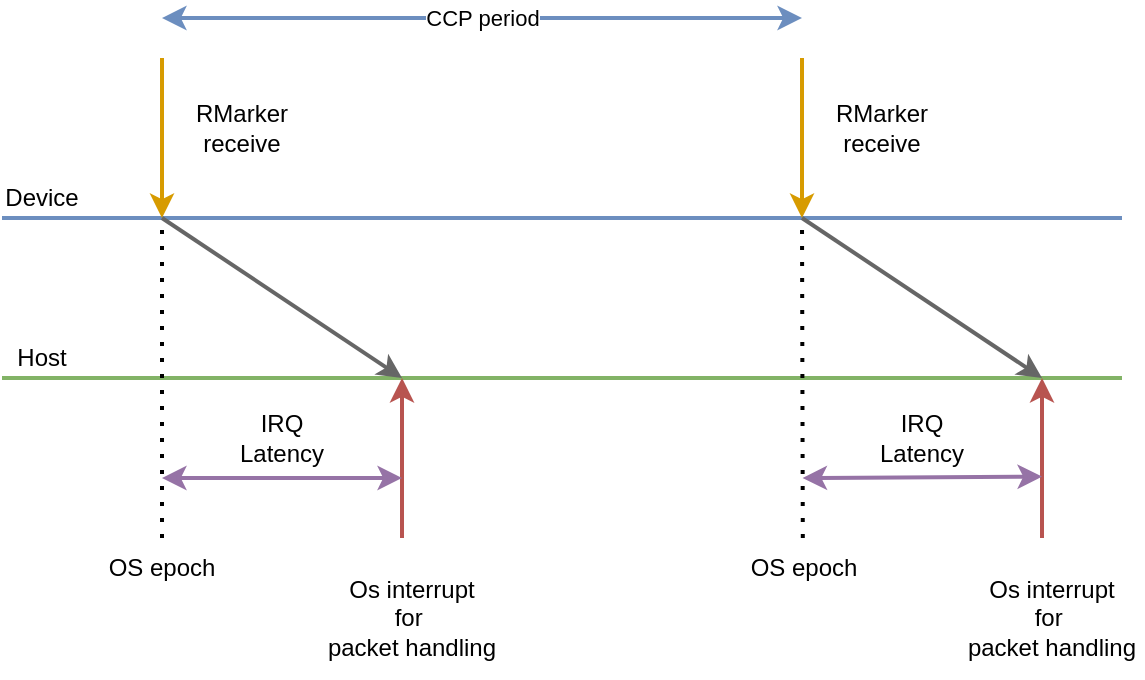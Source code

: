 <mxfile version="13.9.9" type="device"><diagram id="szRPuVjcQZHVA82lrAoT" name="Page-1"><mxGraphModel dx="1129" dy="688" grid="1" gridSize="10" guides="1" tooltips="1" connect="1" arrows="1" fold="1" page="1" pageScale="1" pageWidth="850" pageHeight="1100" math="0" shadow="0"><root><mxCell id="0"/><mxCell id="1" parent="0"/><mxCell id="QDjjU-lLUNQRBtNAirnm-1" value="" style="endArrow=none;html=1;fillColor=#d5e8d4;strokeColor=#82b366;strokeWidth=2;" edge="1" parent="1"><mxGeometry width="50" height="50" relative="1" as="geometry"><mxPoint x="40" y="310" as="sourcePoint"/><mxPoint x="600" y="310" as="targetPoint"/></mxGeometry></mxCell><mxCell id="QDjjU-lLUNQRBtNAirnm-2" value="" style="endArrow=classic;html=1;fillColor=#f8cecc;strokeColor=#b85450;strokeWidth=2;" edge="1" parent="1"><mxGeometry width="50" height="50" relative="1" as="geometry"><mxPoint x="240" y="390" as="sourcePoint"/><mxPoint x="240" y="310" as="targetPoint"/></mxGeometry></mxCell><mxCell id="QDjjU-lLUNQRBtNAirnm-3" value="" style="endArrow=none;html=1;fillColor=#dae8fc;strokeColor=#6c8ebf;strokeWidth=2;" edge="1" parent="1"><mxGeometry width="50" height="50" relative="1" as="geometry"><mxPoint x="40" y="230" as="sourcePoint"/><mxPoint x="600" y="230" as="targetPoint"/></mxGeometry></mxCell><mxCell id="QDjjU-lLUNQRBtNAirnm-4" value="" style="endArrow=classic;html=1;fillColor=#ffe6cc;strokeColor=#d79b00;strokeWidth=2;" edge="1" parent="1"><mxGeometry width="50" height="50" relative="1" as="geometry"><mxPoint x="120" y="150" as="sourcePoint"/><mxPoint x="120" y="230" as="targetPoint"/></mxGeometry></mxCell><mxCell id="QDjjU-lLUNQRBtNAirnm-6" value="RMarker&lt;br&gt;receive" style="text;html=1;strokeColor=none;fillColor=none;align=center;verticalAlign=middle;whiteSpace=wrap;rounded=0;" vertex="1" parent="1"><mxGeometry x="130" y="170" width="60" height="30" as="geometry"/></mxCell><mxCell id="QDjjU-lLUNQRBtNAirnm-8" value="Os interrupt&lt;br&gt;for&amp;nbsp;&lt;br&gt;packet handling" style="text;html=1;strokeColor=none;fillColor=none;align=center;verticalAlign=middle;whiteSpace=wrap;rounded=0;" vertex="1" parent="1"><mxGeometry x="200" y="400" width="90" height="60" as="geometry"/></mxCell><mxCell id="QDjjU-lLUNQRBtNAirnm-11" value="" style="endArrow=classic;html=1;fillColor=#f5f5f5;strokeColor=#666666;strokeWidth=2;" edge="1" parent="1"><mxGeometry width="50" height="50" relative="1" as="geometry"><mxPoint x="120" y="230" as="sourcePoint"/><mxPoint x="240" y="310" as="targetPoint"/></mxGeometry></mxCell><mxCell id="QDjjU-lLUNQRBtNAirnm-13" value="" style="endArrow=classic;html=1;fillColor=#ffe6cc;strokeColor=#d79b00;strokeWidth=2;" edge="1" parent="1"><mxGeometry width="50" height="50" relative="1" as="geometry"><mxPoint x="440" y="150" as="sourcePoint"/><mxPoint x="440" y="230" as="targetPoint"/></mxGeometry></mxCell><mxCell id="QDjjU-lLUNQRBtNAirnm-14" value="RMarker&lt;br&gt;receive" style="text;html=1;strokeColor=none;fillColor=none;align=center;verticalAlign=middle;whiteSpace=wrap;rounded=0;" vertex="1" parent="1"><mxGeometry x="450" y="170" width="60" height="30" as="geometry"/></mxCell><mxCell id="QDjjU-lLUNQRBtNAirnm-15" value="" style="endArrow=classic;html=1;fillColor=#f8cecc;strokeColor=#b85450;strokeWidth=2;" edge="1" parent="1"><mxGeometry width="50" height="50" relative="1" as="geometry"><mxPoint x="560" y="390" as="sourcePoint"/><mxPoint x="560" y="310" as="targetPoint"/></mxGeometry></mxCell><mxCell id="QDjjU-lLUNQRBtNAirnm-16" value="Os interrupt&lt;br&gt;for&amp;nbsp;&lt;br&gt;packet handling" style="text;html=1;strokeColor=none;fillColor=none;align=center;verticalAlign=middle;whiteSpace=wrap;rounded=0;" vertex="1" parent="1"><mxGeometry x="520.27" y="400" width="90" height="60" as="geometry"/></mxCell><mxCell id="QDjjU-lLUNQRBtNAirnm-17" value="" style="endArrow=classic;html=1;fillColor=#f5f5f5;strokeColor=#666666;strokeWidth=2;" edge="1" parent="1"><mxGeometry width="50" height="50" relative="1" as="geometry"><mxPoint x="440" y="230" as="sourcePoint"/><mxPoint x="560" y="310" as="targetPoint"/></mxGeometry></mxCell><mxCell id="QDjjU-lLUNQRBtNAirnm-19" value="" style="endArrow=classic;startArrow=classic;html=1;fillColor=#e1d5e7;strokeColor=#9673a6;strokeWidth=2;" edge="1" parent="1"><mxGeometry width="50" height="50" relative="1" as="geometry"><mxPoint x="120" y="360" as="sourcePoint"/><mxPoint x="240" y="360" as="targetPoint"/></mxGeometry></mxCell><mxCell id="QDjjU-lLUNQRBtNAirnm-20" value="Device" style="text;html=1;strokeColor=none;fillColor=none;align=center;verticalAlign=middle;whiteSpace=wrap;rounded=0;" vertex="1" parent="1"><mxGeometry x="40" y="210" width="40" height="20" as="geometry"/></mxCell><mxCell id="QDjjU-lLUNQRBtNAirnm-21" value="Host" style="text;html=1;strokeColor=none;fillColor=none;align=center;verticalAlign=middle;whiteSpace=wrap;rounded=0;" vertex="1" parent="1"><mxGeometry x="40" y="290" width="40" height="20" as="geometry"/></mxCell><mxCell id="QDjjU-lLUNQRBtNAirnm-23" value="OS epoch" style="text;html=1;strokeColor=none;fillColor=none;align=center;verticalAlign=middle;whiteSpace=wrap;rounded=0;" vertex="1" parent="1"><mxGeometry x="80" y="390" width="80" height="30" as="geometry"/></mxCell><mxCell id="QDjjU-lLUNQRBtNAirnm-25" value="IRQ Latency" style="text;html=1;strokeColor=none;fillColor=none;align=center;verticalAlign=middle;whiteSpace=wrap;rounded=0;" vertex="1" parent="1"><mxGeometry x="160" y="330" width="40" height="20" as="geometry"/></mxCell><mxCell id="QDjjU-lLUNQRBtNAirnm-28" value="CCP period" style="endArrow=classic;startArrow=classic;html=1;fillColor=#dae8fc;strokeColor=#6c8ebf;strokeWidth=2;" edge="1" parent="1"><mxGeometry width="50" height="50" relative="1" as="geometry"><mxPoint x="120" y="130" as="sourcePoint"/><mxPoint x="440" y="130" as="targetPoint"/></mxGeometry></mxCell><mxCell id="QDjjU-lLUNQRBtNAirnm-30" value="" style="endArrow=classic;startArrow=classic;html=1;entryX=-0.003;entryY=0.655;entryDx=0;entryDy=0;entryPerimeter=0;fillColor=#e1d5e7;strokeColor=#9673a6;strokeWidth=2;" edge="1" parent="1"><mxGeometry width="50" height="50" relative="1" as="geometry"><mxPoint x="440.27" y="360" as="sourcePoint"/><mxPoint x="560" y="359.3" as="targetPoint"/></mxGeometry></mxCell><mxCell id="QDjjU-lLUNQRBtNAirnm-31" value="OS epoch" style="text;html=1;strokeColor=none;fillColor=none;align=center;verticalAlign=middle;whiteSpace=wrap;rounded=0;" vertex="1" parent="1"><mxGeometry x="400.54" y="390" width="79.73" height="30" as="geometry"/></mxCell><mxCell id="QDjjU-lLUNQRBtNAirnm-32" value="IRQ Latency" style="text;html=1;strokeColor=none;fillColor=none;align=center;verticalAlign=middle;whiteSpace=wrap;rounded=0;" vertex="1" parent="1"><mxGeometry x="480.27" y="330" width="40" height="20" as="geometry"/></mxCell><mxCell id="QDjjU-lLUNQRBtNAirnm-33" value="" style="endArrow=none;dashed=1;html=1;dashPattern=1 3;strokeWidth=2;exitX=0.5;exitY=0;exitDx=0;exitDy=0;" edge="1" parent="1" source="QDjjU-lLUNQRBtNAirnm-23"><mxGeometry width="50" height="50" relative="1" as="geometry"><mxPoint x="310" y="460" as="sourcePoint"/><mxPoint x="120" y="230" as="targetPoint"/></mxGeometry></mxCell><mxCell id="QDjjU-lLUNQRBtNAirnm-36" value="" style="endArrow=none;dashed=1;html=1;dashPattern=1 3;strokeWidth=2;exitX=0.5;exitY=0;exitDx=0;exitDy=0;" edge="1" parent="1" source="QDjjU-lLUNQRBtNAirnm-31"><mxGeometry width="50" height="50" relative="1" as="geometry"><mxPoint x="480" y="390" as="sourcePoint"/><mxPoint x="440" y="230" as="targetPoint"/></mxGeometry></mxCell></root></mxGraphModel></diagram></mxfile>